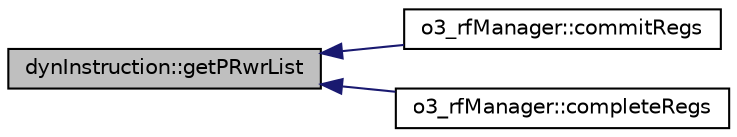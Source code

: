 digraph G
{
  edge [fontname="Helvetica",fontsize="10",labelfontname="Helvetica",labelfontsize="10"];
  node [fontname="Helvetica",fontsize="10",shape=record];
  rankdir=LR;
  Node1 [label="dynInstruction::getPRwrList",height=0.2,width=0.4,color="black", fillcolor="grey75", style="filled" fontcolor="black"];
  Node1 -> Node2 [dir=back,color="midnightblue",fontsize="10",style="solid"];
  Node2 [label="o3_rfManager::commitRegs",height=0.2,width=0.4,color="black", fillcolor="white", style="filled",URL="$classo3__rfManager.html#a7d3aa6c1316bac1153b24b7764d301fb"];
  Node1 -> Node3 [dir=back,color="midnightblue",fontsize="10",style="solid"];
  Node3 [label="o3_rfManager::completeRegs",height=0.2,width=0.4,color="black", fillcolor="white", style="filled",URL="$classo3__rfManager.html#a06b8854ab37feb6b44166a8565dc447a"];
}
